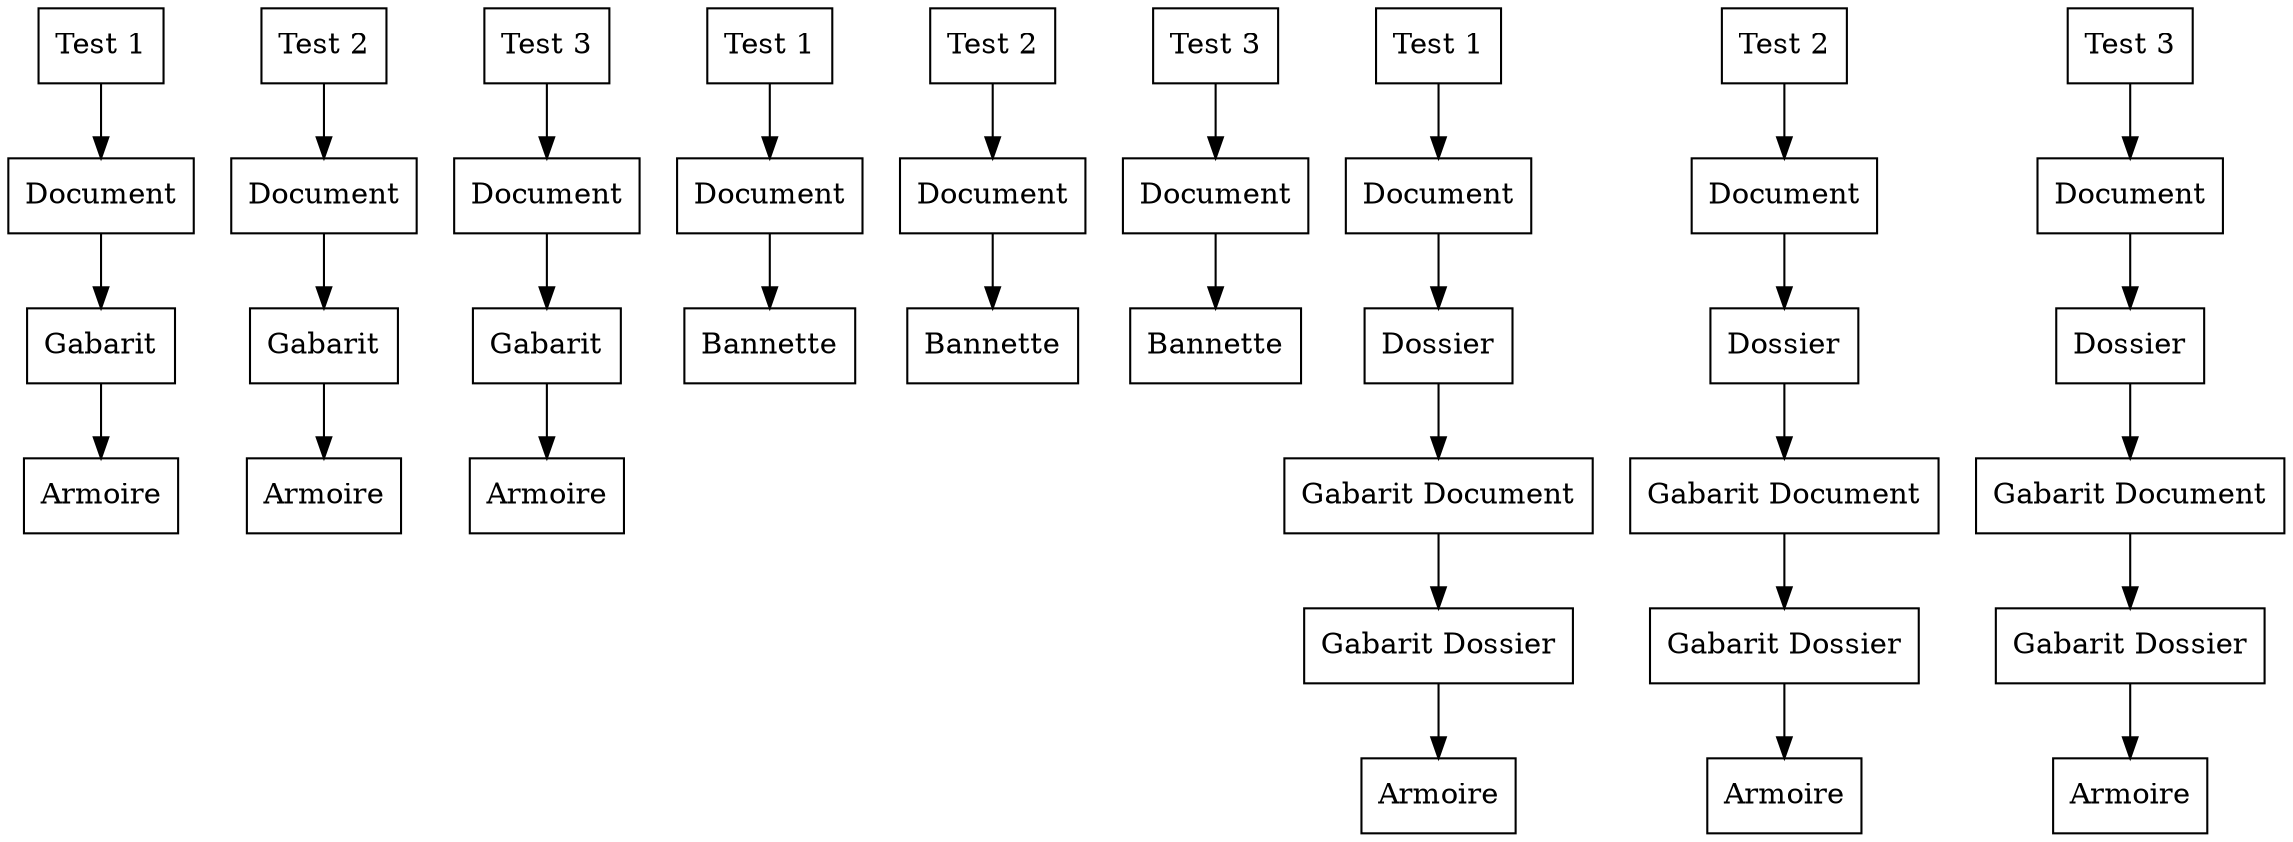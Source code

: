 digraph tests {
    test1_armoire[label="Test 1"; shape="box"];
    test2_armoire[label="Test 2"; shape="box"];
    test3_armoire[label="Test 3"; shape="box"];
    test1_bannette[label="Test 1"; shape="box"];
    test2_bannette[label="Test 2"; shape="box"];
    test3_bannette[label="Test 3"; shape="box"];
    test1_dossier[label="Test 1"; shape="box"];
    test2_dossier[label="Test 2"; shape="box"];
    test3_dossier[label="Test 3"; shape="box"];

    test1_creerdocument_armoire[label="Document"; shape="box"];
    test2_creerdocument_armoire[label="Document"; shape="box"];
    test3_creerdocument_armoire[label="Document"; shape="box"];
    test1_creerdocument_bannette[label="Document"; shape="box"];
    test2_creerdocument_bannette[label="Document"; shape="box"];
    test3_creerdocument_bannette[label="Document"; shape="box"];
    test1_creerdocument_dossier[label="Document"; shape="box"];
    test2_creerdocument_dossier[label="Document"; shape="box"];
    test3_creerdocument_dossier[label="Document"; shape="box"];

    test1_creergabarit_armoire[label="Gabarit"; shape="box"];
    test2_creergabarit_armoire[label="Gabarit"; shape="box"];
    test3_creergabarit_armoire[label="Gabarit"; shape="box"];
    test1_creerbannette[label="Bannette"; shape="box"];
    test2_creerbannette[label="Bannette"; shape="box"];
    test3_creerbannette[label="Bannette"; shape="box"];
    test1_creerdossier[label="Dossier"; shape="box"];
    test2_creerdossier[label="Dossier"; shape="box"];
    test3_creerdossier[label="Dossier"; shape="box"];

    test1_creerarmoire[label="Armoire"; shape="box"];
    test2_creerarmoire[label="Armoire"; shape="box"];
    test3_creerarmoire[label="Armoire"; shape="box"];
    test1_creergabaritdocument_dossier[label="Gabarit Document"; shape="box"];
    test2_creergabaritdocument_dossier[label="Gabarit Document"; shape="box"];
    test3_creergabaritdocument_dossier[label="Gabarit Document"; shape="box"];


    test1_creergabaritdossier[label="Gabarit Dossier"; shape="box"];
    test2_creergabaritdossier[label="Gabarit Dossier"; shape="box"];
    test3_creergabaritdossier[label="Gabarit Dossier"; shape="box"];

    test1_creerarmoire_dossier[label="Armoire"; shape="box"];
    test2_creerarmoire_dossier[label="Armoire"; shape="box"];
    test3_creerarmoire_dossier[label="Armoire"; shape="box"];

    {rank=same; test1_armoire; test2_armoire; test3_armoire; test1_bannette; test2_bannette; test3_bannette; test1_dossier; test2_dossier; test3_dossier}
    {rank=same; test1_creerdocument_armoire; test2_creerdocument_armoire; test3_creerdocument_armoire; test1_creerdocument_bannette; test2_creerdocument_bannette; test3_creerdocument_bannette; test1_creerdocument_dossier; test2_creerdocument_dossier; test3_creerdocument_dossier}
    {rank=same; test1_creergabarit_armoire; test2_creergabarit_armoire; test3_creergabarit_armoire; test1_creerbannette; test2_creerbannette; test3_creerbannette; test1_creerdossier; test2_creerdossier; test3_creerdossier}
    {rank=same; test1_creerarmoire; test2_creerarmoire; test3_creerarmoire; test1_creergabaritdocument_dossier; test2_creergabaritdocument_dossier; test3_creergabaritdocument_dossier}
    {rank=same; test1_creergabaritdossier; test2_creergabaritdossier; test3_creergabaritdossier}
    {rank=same; test1_creerarmoire_dossier; test2_creerarmoire_dossier; test3_creerarmoire_dossier}

    test1_armoire -> test1_creerdocument_armoire;
    test2_armoire -> test2_creerdocument_armoire;
    test3_armoire -> test3_creerdocument_armoire;
    test1_bannette -> test1_creerdocument_bannette;
    test2_bannette -> test2_creerdocument_bannette;
    test3_bannette -> test3_creerdocument_bannette;
    test1_dossier -> test1_creerdocument_dossier;
    test2_dossier -> test2_creerdocument_dossier;
    test3_dossier -> test3_creerdocument_dossier;

    test1_creerdocument_armoire -> test1_creergabarit_armoire;
    test2_creerdocument_armoire -> test2_creergabarit_armoire;
    test3_creerdocument_armoire -> test3_creergabarit_armoire;
    test1_creerdocument_bannette -> test1_creerbannette;
    test2_creerdocument_bannette -> test2_creerbannette;
    test3_creerdocument_bannette -> test3_creerbannette;
    test1_creerdocument_dossier -> test1_creerdossier;
    test2_creerdocument_dossier -> test2_creerdossier;
    test3_creerdocument_dossier -> test3_creerdossier;

    test1_creergabarit_armoire -> test1_creerarmoire;
    test2_creergabarit_armoire -> test2_creerarmoire;
    test3_creergabarit_armoire -> test3_creerarmoire;
    test1_creerdossier -> test1_creergabaritdocument_dossier;
    test2_creerdossier -> test2_creergabaritdocument_dossier;
    test3_creerdossier -> test3_creergabaritdocument_dossier;

    test1_creergabaritdocument_dossier -> test1_creergabaritdossier;
    test2_creergabaritdocument_dossier -> test2_creergabaritdossier;
    test3_creergabaritdocument_dossier -> test3_creergabaritdossier;

    test1_creergabaritdossier -> test1_creerarmoire_dossier;
    test2_creergabaritdossier -> test2_creerarmoire_dossier;
    test3_creergabaritdossier -> test3_creerarmoire_dossier;
}
